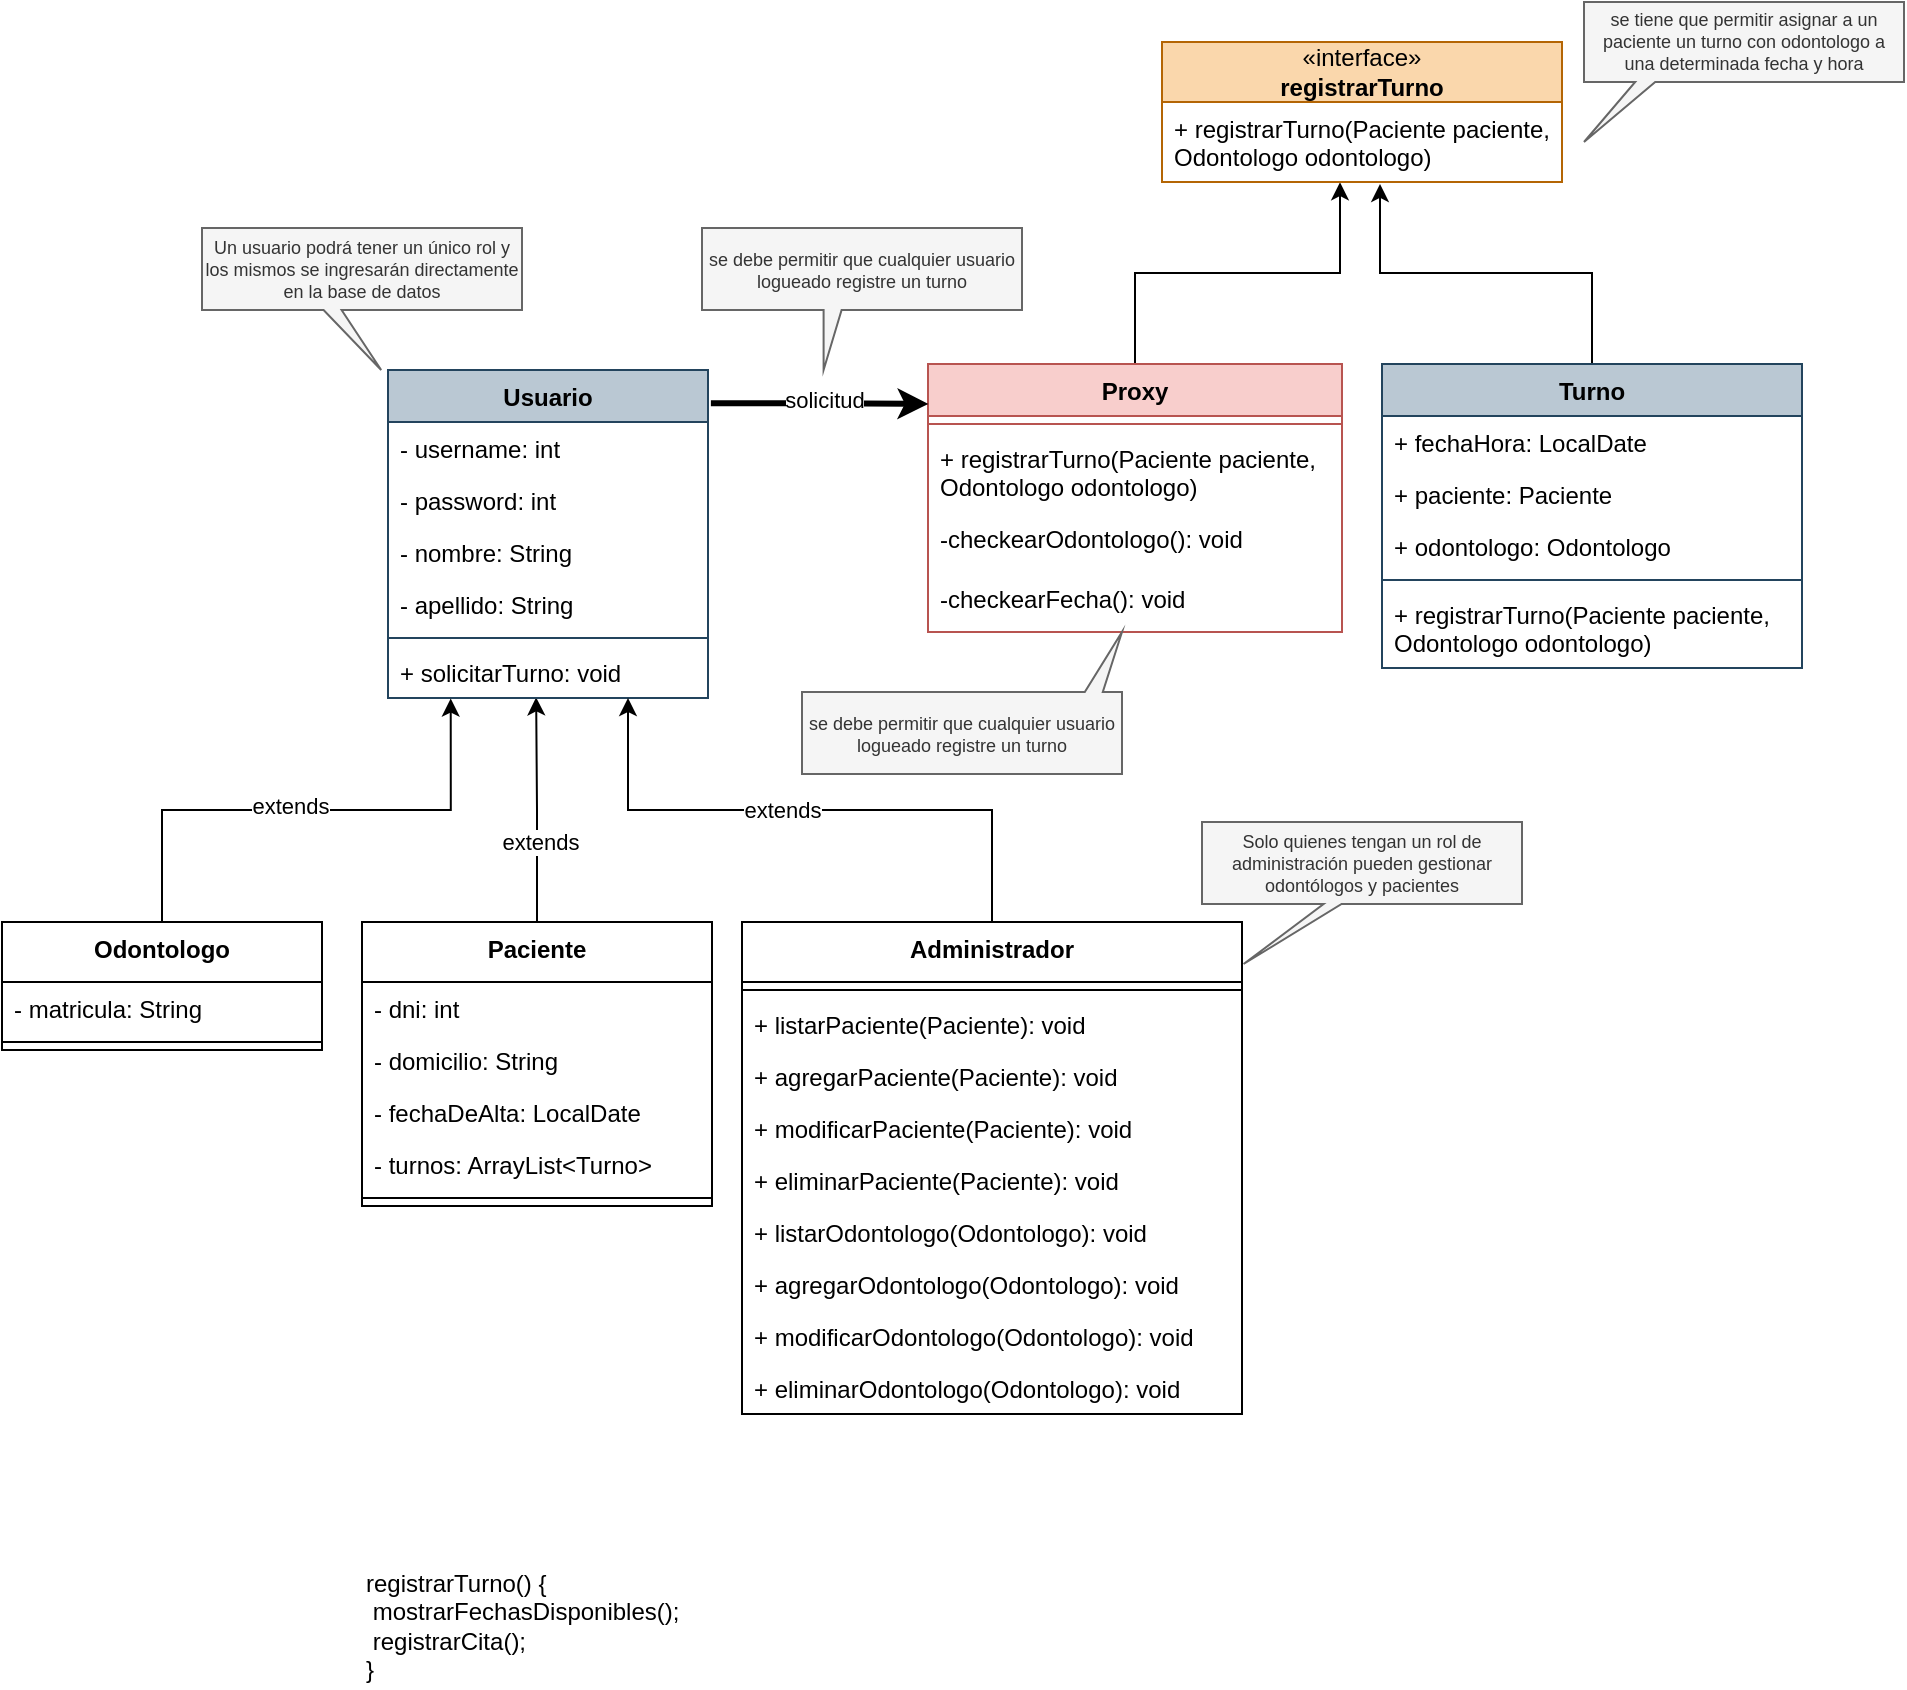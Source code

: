 <mxfile version="21.2.8" type="device">
  <diagram name="Página-1" id="bDcTYF9Y5ZELjaCLBgVf">
    <mxGraphModel dx="751" dy="520" grid="1" gridSize="10" guides="1" tooltips="1" connect="1" arrows="1" fold="1" page="1" pageScale="1" pageWidth="827" pageHeight="1169" math="0" shadow="0">
      <root>
        <mxCell id="0" />
        <mxCell id="1" parent="0" />
        <mxCell id="hGI423oOinCAs15rvYJL-63" style="edgeStyle=orthogonalEdgeStyle;rounded=0;orthogonalLoop=1;jettySize=auto;html=1;entryX=0.463;entryY=0.988;entryDx=0;entryDy=0;entryPerimeter=0;" edge="1" parent="1" source="LYaz_Usm5RcHEhtAtL6u-6" target="hGI423oOinCAs15rvYJL-50">
          <mxGeometry relative="1" as="geometry" />
        </mxCell>
        <mxCell id="hGI423oOinCAs15rvYJL-103" value="extends" style="edgeLabel;html=1;align=center;verticalAlign=middle;resizable=0;points=[];" vertex="1" connectable="0" parent="hGI423oOinCAs15rvYJL-63">
          <mxGeometry x="-0.29" y="-1" relative="1" as="geometry">
            <mxPoint as="offset" />
          </mxGeometry>
        </mxCell>
        <mxCell id="LYaz_Usm5RcHEhtAtL6u-6" value="&lt;b style=&quot;border-color: var(--border-color);&quot;&gt;Paciente&lt;/b&gt;" style="swimlane;fontStyle=1;align=center;verticalAlign=top;childLayout=stackLayout;horizontal=1;startSize=30;horizontalStack=0;resizeParent=1;resizeParentMax=0;resizeLast=0;collapsible=1;marginBottom=0;whiteSpace=wrap;html=1;" parent="1" vertex="1">
          <mxGeometry x="550" y="470" width="175" height="142" as="geometry" />
        </mxCell>
        <mxCell id="LYaz_Usm5RcHEhtAtL6u-75" value="- dni: int" style="text;strokeColor=none;fillColor=none;align=left;verticalAlign=top;spacingLeft=4;spacingRight=4;overflow=hidden;rotatable=0;points=[[0,0.5],[1,0.5]];portConstraint=eastwest;whiteSpace=wrap;html=1;" parent="LYaz_Usm5RcHEhtAtL6u-6" vertex="1">
          <mxGeometry y="30" width="175" height="26" as="geometry" />
        </mxCell>
        <mxCell id="LYaz_Usm5RcHEhtAtL6u-74" value="- domicilio: String" style="text;strokeColor=none;fillColor=none;align=left;verticalAlign=top;spacingLeft=4;spacingRight=4;overflow=hidden;rotatable=0;points=[[0,0.5],[1,0.5]];portConstraint=eastwest;whiteSpace=wrap;html=1;" parent="LYaz_Usm5RcHEhtAtL6u-6" vertex="1">
          <mxGeometry y="56" width="175" height="26" as="geometry" />
        </mxCell>
        <mxCell id="LYaz_Usm5RcHEhtAtL6u-76" value="- fechaDeAlta: LocalDate" style="text;strokeColor=none;fillColor=none;align=left;verticalAlign=top;spacingLeft=4;spacingRight=4;overflow=hidden;rotatable=0;points=[[0,0.5],[1,0.5]];portConstraint=eastwest;whiteSpace=wrap;html=1;" parent="LYaz_Usm5RcHEhtAtL6u-6" vertex="1">
          <mxGeometry y="82" width="175" height="26" as="geometry" />
        </mxCell>
        <mxCell id="LYaz_Usm5RcHEhtAtL6u-72" value="- turnos: ArrayList&amp;lt;Turno&amp;gt;" style="text;strokeColor=none;fillColor=none;align=left;verticalAlign=top;spacingLeft=4;spacingRight=4;overflow=hidden;rotatable=0;points=[[0,0.5],[1,0.5]];portConstraint=eastwest;whiteSpace=wrap;html=1;" parent="LYaz_Usm5RcHEhtAtL6u-6" vertex="1">
          <mxGeometry y="108" width="175" height="26" as="geometry" />
        </mxCell>
        <mxCell id="LYaz_Usm5RcHEhtAtL6u-8" value="" style="line;strokeWidth=1;fillColor=none;align=left;verticalAlign=middle;spacingTop=-1;spacingLeft=3;spacingRight=3;rotatable=0;labelPosition=right;points=[];portConstraint=eastwest;strokeColor=inherit;" parent="LYaz_Usm5RcHEhtAtL6u-6" vertex="1">
          <mxGeometry y="134" width="175" height="8" as="geometry" />
        </mxCell>
        <mxCell id="LYaz_Usm5RcHEhtAtL6u-14" value="Usuario" style="swimlane;fontStyle=1;align=center;verticalAlign=top;childLayout=stackLayout;horizontal=1;startSize=26;horizontalStack=0;resizeParent=1;resizeParentMax=0;resizeLast=0;collapsible=1;marginBottom=0;whiteSpace=wrap;html=1;fillColor=#bac8d3;strokeColor=#23445d;" parent="1" vertex="1">
          <mxGeometry x="563" y="194" width="160" height="164" as="geometry" />
        </mxCell>
        <mxCell id="LYaz_Usm5RcHEhtAtL6u-15" value="- username: int" style="text;strokeColor=none;fillColor=none;align=left;verticalAlign=top;spacingLeft=4;spacingRight=4;overflow=hidden;rotatable=0;points=[[0,0.5],[1,0.5]];portConstraint=eastwest;whiteSpace=wrap;html=1;" parent="LYaz_Usm5RcHEhtAtL6u-14" vertex="1">
          <mxGeometry y="26" width="160" height="26" as="geometry" />
        </mxCell>
        <mxCell id="LYaz_Usm5RcHEhtAtL6u-36" value="- password: int" style="text;strokeColor=none;fillColor=none;align=left;verticalAlign=top;spacingLeft=4;spacingRight=4;overflow=hidden;rotatable=0;points=[[0,0.5],[1,0.5]];portConstraint=eastwest;whiteSpace=wrap;html=1;" parent="LYaz_Usm5RcHEhtAtL6u-14" vertex="1">
          <mxGeometry y="52" width="160" height="26" as="geometry" />
        </mxCell>
        <mxCell id="LYaz_Usm5RcHEhtAtL6u-34" value="- nombre: String" style="text;strokeColor=none;fillColor=none;align=left;verticalAlign=top;spacingLeft=4;spacingRight=4;overflow=hidden;rotatable=0;points=[[0,0.5],[1,0.5]];portConstraint=eastwest;whiteSpace=wrap;html=1;" parent="LYaz_Usm5RcHEhtAtL6u-14" vertex="1">
          <mxGeometry y="78" width="160" height="26" as="geometry" />
        </mxCell>
        <mxCell id="LYaz_Usm5RcHEhtAtL6u-35" value="- apellido: String" style="text;strokeColor=none;fillColor=none;align=left;verticalAlign=top;spacingLeft=4;spacingRight=4;overflow=hidden;rotatable=0;points=[[0,0.5],[1,0.5]];portConstraint=eastwest;whiteSpace=wrap;html=1;" parent="LYaz_Usm5RcHEhtAtL6u-14" vertex="1">
          <mxGeometry y="104" width="160" height="26" as="geometry" />
        </mxCell>
        <mxCell id="LYaz_Usm5RcHEhtAtL6u-16" value="" style="line;strokeWidth=1;fillColor=none;align=left;verticalAlign=middle;spacingTop=-1;spacingLeft=3;spacingRight=3;rotatable=0;labelPosition=right;points=[];portConstraint=eastwest;strokeColor=inherit;" parent="LYaz_Usm5RcHEhtAtL6u-14" vertex="1">
          <mxGeometry y="130" width="160" height="8" as="geometry" />
        </mxCell>
        <mxCell id="hGI423oOinCAs15rvYJL-50" value="+ solicitarTurno: void" style="text;strokeColor=none;fillColor=none;align=left;verticalAlign=top;spacingLeft=4;spacingRight=4;overflow=hidden;rotatable=0;points=[[0,0.5],[1,0.5]];portConstraint=eastwest;whiteSpace=wrap;html=1;" vertex="1" parent="LYaz_Usm5RcHEhtAtL6u-14">
          <mxGeometry y="138" width="160" height="26" as="geometry" />
        </mxCell>
        <mxCell id="hGI423oOinCAs15rvYJL-64" style="edgeStyle=orthogonalEdgeStyle;rounded=0;orthogonalLoop=1;jettySize=auto;html=1;entryX=0.75;entryY=1;entryDx=0;entryDy=0;exitX=0.5;exitY=0;exitDx=0;exitDy=0;" edge="1" parent="1" source="LYaz_Usm5RcHEhtAtL6u-42" target="LYaz_Usm5RcHEhtAtL6u-14">
          <mxGeometry relative="1" as="geometry" />
        </mxCell>
        <mxCell id="hGI423oOinCAs15rvYJL-102" value="extends" style="edgeLabel;html=1;align=center;verticalAlign=middle;resizable=0;points=[];" vertex="1" connectable="0" parent="hGI423oOinCAs15rvYJL-64">
          <mxGeometry x="0.105" relative="1" as="geometry">
            <mxPoint x="1" as="offset" />
          </mxGeometry>
        </mxCell>
        <mxCell id="LYaz_Usm5RcHEhtAtL6u-42" value="&lt;b style=&quot;border-color: var(--border-color);&quot;&gt;Administrador&lt;/b&gt;" style="swimlane;fontStyle=1;align=center;verticalAlign=top;childLayout=stackLayout;horizontal=1;startSize=30;horizontalStack=0;resizeParent=1;resizeParentMax=0;resizeLast=0;collapsible=1;marginBottom=0;whiteSpace=wrap;html=1;" parent="1" vertex="1">
          <mxGeometry x="740" y="470" width="250" height="246" as="geometry" />
        </mxCell>
        <mxCell id="LYaz_Usm5RcHEhtAtL6u-44" value="" style="line;strokeWidth=1;fillColor=none;align=left;verticalAlign=middle;spacingTop=-1;spacingLeft=3;spacingRight=3;rotatable=0;labelPosition=right;points=[];portConstraint=eastwest;strokeColor=inherit;" parent="LYaz_Usm5RcHEhtAtL6u-42" vertex="1">
          <mxGeometry y="30" width="250" height="8" as="geometry" />
        </mxCell>
        <mxCell id="LYaz_Usm5RcHEhtAtL6u-45" value="+ listarPaciente(Paciente): void" style="text;strokeColor=none;fillColor=none;align=left;verticalAlign=top;spacingLeft=4;spacingRight=4;overflow=hidden;rotatable=0;points=[[0,0.5],[1,0.5]];portConstraint=eastwest;whiteSpace=wrap;html=1;" parent="LYaz_Usm5RcHEhtAtL6u-42" vertex="1">
          <mxGeometry y="38" width="250" height="26" as="geometry" />
        </mxCell>
        <mxCell id="LYaz_Usm5RcHEhtAtL6u-69" value="+ agregarPaciente(Paciente): void" style="text;strokeColor=none;fillColor=none;align=left;verticalAlign=top;spacingLeft=4;spacingRight=4;overflow=hidden;rotatable=0;points=[[0,0.5],[1,0.5]];portConstraint=eastwest;whiteSpace=wrap;html=1;" parent="LYaz_Usm5RcHEhtAtL6u-42" vertex="1">
          <mxGeometry y="64" width="250" height="26" as="geometry" />
        </mxCell>
        <mxCell id="LYaz_Usm5RcHEhtAtL6u-70" value="+ modificarPaciente(Paciente): void" style="text;strokeColor=none;fillColor=none;align=left;verticalAlign=top;spacingLeft=4;spacingRight=4;overflow=hidden;rotatable=0;points=[[0,0.5],[1,0.5]];portConstraint=eastwest;whiteSpace=wrap;html=1;" parent="LYaz_Usm5RcHEhtAtL6u-42" vertex="1">
          <mxGeometry y="90" width="250" height="26" as="geometry" />
        </mxCell>
        <mxCell id="LYaz_Usm5RcHEhtAtL6u-71" value="+ eliminarPaciente(Paciente): void" style="text;strokeColor=none;fillColor=none;align=left;verticalAlign=top;spacingLeft=4;spacingRight=4;overflow=hidden;rotatable=0;points=[[0,0.5],[1,0.5]];portConstraint=eastwest;whiteSpace=wrap;html=1;" parent="LYaz_Usm5RcHEhtAtL6u-42" vertex="1">
          <mxGeometry y="116" width="250" height="26" as="geometry" />
        </mxCell>
        <mxCell id="LYaz_Usm5RcHEhtAtL6u-46" value="+ listarOdontologo(Odontologo): void" style="text;strokeColor=none;fillColor=none;align=left;verticalAlign=top;spacingLeft=4;spacingRight=4;overflow=hidden;rotatable=0;points=[[0,0.5],[1,0.5]];portConstraint=eastwest;whiteSpace=wrap;html=1;" parent="LYaz_Usm5RcHEhtAtL6u-42" vertex="1">
          <mxGeometry y="142" width="250" height="26" as="geometry" />
        </mxCell>
        <mxCell id="LYaz_Usm5RcHEhtAtL6u-66" value="+ agregarOdontologo(Odontologo): void" style="text;strokeColor=none;fillColor=none;align=left;verticalAlign=top;spacingLeft=4;spacingRight=4;overflow=hidden;rotatable=0;points=[[0,0.5],[1,0.5]];portConstraint=eastwest;whiteSpace=wrap;html=1;" parent="LYaz_Usm5RcHEhtAtL6u-42" vertex="1">
          <mxGeometry y="168" width="250" height="26" as="geometry" />
        </mxCell>
        <mxCell id="LYaz_Usm5RcHEhtAtL6u-67" value="+ modificarOdontologo(Odontologo): void" style="text;strokeColor=none;fillColor=none;align=left;verticalAlign=top;spacingLeft=4;spacingRight=4;overflow=hidden;rotatable=0;points=[[0,0.5],[1,0.5]];portConstraint=eastwest;whiteSpace=wrap;html=1;" parent="LYaz_Usm5RcHEhtAtL6u-42" vertex="1">
          <mxGeometry y="194" width="250" height="26" as="geometry" />
        </mxCell>
        <mxCell id="LYaz_Usm5RcHEhtAtL6u-68" value="+ eliminarOdontologo(Odontologo): void" style="text;strokeColor=none;fillColor=none;align=left;verticalAlign=top;spacingLeft=4;spacingRight=4;overflow=hidden;rotatable=0;points=[[0,0.5],[1,0.5]];portConstraint=eastwest;whiteSpace=wrap;html=1;" parent="LYaz_Usm5RcHEhtAtL6u-42" vertex="1">
          <mxGeometry y="220" width="250" height="26" as="geometry" />
        </mxCell>
        <mxCell id="LYaz_Usm5RcHEhtAtL6u-81" value="registrarTurno() {&lt;br&gt;&lt;span style=&quot;white-space: pre;&quot;&gt; &lt;/span&gt;mostrarFechasDisponibles();&lt;br&gt;&lt;span style=&quot;white-space: pre;&quot;&gt; &lt;/span&gt;registrarCita();&lt;br&gt;}" style="text;html=1;strokeColor=none;fillColor=none;align=left;verticalAlign=middle;whiteSpace=wrap;rounded=0;" parent="1" vertex="1">
          <mxGeometry x="550" y="790" width="200" height="63" as="geometry" />
        </mxCell>
        <mxCell id="hGI423oOinCAs15rvYJL-54" style="edgeStyle=orthogonalEdgeStyle;rounded=0;orthogonalLoop=1;jettySize=auto;html=1;entryX=0.196;entryY=1.011;entryDx=0;entryDy=0;entryPerimeter=0;" edge="1" parent="1" source="hGI423oOinCAs15rvYJL-36" target="hGI423oOinCAs15rvYJL-50">
          <mxGeometry relative="1" as="geometry" />
        </mxCell>
        <mxCell id="hGI423oOinCAs15rvYJL-104" value="extends" style="edgeLabel;html=1;align=center;verticalAlign=middle;resizable=0;points=[];" vertex="1" connectable="0" parent="hGI423oOinCAs15rvYJL-54">
          <mxGeometry x="-0.061" y="2" relative="1" as="geometry">
            <mxPoint as="offset" />
          </mxGeometry>
        </mxCell>
        <mxCell id="hGI423oOinCAs15rvYJL-36" value="&lt;b style=&quot;border-color: var(--border-color);&quot;&gt;Odontologo&lt;/b&gt;" style="swimlane;fontStyle=1;align=center;verticalAlign=top;childLayout=stackLayout;horizontal=1;startSize=30;horizontalStack=0;resizeParent=1;resizeParentMax=0;resizeLast=0;collapsible=1;marginBottom=0;whiteSpace=wrap;html=1;" vertex="1" parent="1">
          <mxGeometry x="370" y="470" width="160" height="64" as="geometry" />
        </mxCell>
        <mxCell id="hGI423oOinCAs15rvYJL-40" value="- matricula: String" style="text;strokeColor=none;fillColor=none;align=left;verticalAlign=top;spacingLeft=4;spacingRight=4;overflow=hidden;rotatable=0;points=[[0,0.5],[1,0.5]];portConstraint=eastwest;whiteSpace=wrap;html=1;" vertex="1" parent="hGI423oOinCAs15rvYJL-36">
          <mxGeometry y="30" width="160" height="26" as="geometry" />
        </mxCell>
        <mxCell id="hGI423oOinCAs15rvYJL-38" value="" style="line;strokeWidth=1;fillColor=none;align=left;verticalAlign=middle;spacingTop=-1;spacingLeft=3;spacingRight=3;rotatable=0;labelPosition=right;points=[];portConstraint=eastwest;strokeColor=inherit;" vertex="1" parent="hGI423oOinCAs15rvYJL-36">
          <mxGeometry y="56" width="160" height="8" as="geometry" />
        </mxCell>
        <mxCell id="hGI423oOinCAs15rvYJL-92" style="edgeStyle=orthogonalEdgeStyle;rounded=0;orthogonalLoop=1;jettySize=auto;html=1;entryX=0.445;entryY=1.002;entryDx=0;entryDy=0;entryPerimeter=0;" edge="1" parent="1" source="hGI423oOinCAs15rvYJL-66" target="hGI423oOinCAs15rvYJL-91">
          <mxGeometry relative="1" as="geometry" />
        </mxCell>
        <mxCell id="hGI423oOinCAs15rvYJL-66" value="Proxy" style="swimlane;fontStyle=1;align=center;verticalAlign=top;childLayout=stackLayout;horizontal=1;startSize=26;horizontalStack=0;resizeParent=1;resizeParentMax=0;resizeLast=0;collapsible=1;marginBottom=0;whiteSpace=wrap;html=1;fillColor=#f8cecc;strokeColor=#b85450;" vertex="1" parent="1">
          <mxGeometry x="833" y="191" width="207" height="134" as="geometry" />
        </mxCell>
        <mxCell id="hGI423oOinCAs15rvYJL-68" value="" style="line;strokeWidth=1;fillColor=none;align=left;verticalAlign=middle;spacingTop=-1;spacingLeft=3;spacingRight=3;rotatable=0;labelPosition=right;points=[];portConstraint=eastwest;strokeColor=inherit;" vertex="1" parent="hGI423oOinCAs15rvYJL-66">
          <mxGeometry y="26" width="207" height="8" as="geometry" />
        </mxCell>
        <mxCell id="hGI423oOinCAs15rvYJL-69" value="+ registrarTurno(Paciente paciente, Odontologo odontologo)&lt;br&gt;" style="text;align=left;verticalAlign=top;spacingLeft=4;spacingRight=4;overflow=hidden;rotatable=0;points=[[0,0.5],[1,0.5]];portConstraint=eastwest;whiteSpace=wrap;html=1;" vertex="1" parent="hGI423oOinCAs15rvYJL-66">
          <mxGeometry y="34" width="207" height="40" as="geometry" />
        </mxCell>
        <mxCell id="hGI423oOinCAs15rvYJL-71" value="-checkearOdontologo(): void" style="text;strokeColor=none;fillColor=none;align=left;verticalAlign=top;spacingLeft=4;spacingRight=4;overflow=hidden;rotatable=0;points=[[0,0.5],[1,0.5]];portConstraint=eastwest;whiteSpace=wrap;html=1;" vertex="1" parent="hGI423oOinCAs15rvYJL-66">
          <mxGeometry y="74" width="207" height="30" as="geometry" />
        </mxCell>
        <mxCell id="hGI423oOinCAs15rvYJL-72" value="-checkearFecha(): void" style="text;strokeColor=none;fillColor=none;align=left;verticalAlign=top;spacingLeft=4;spacingRight=4;overflow=hidden;rotatable=0;points=[[0,0.5],[1,0.5]];portConstraint=eastwest;whiteSpace=wrap;html=1;" vertex="1" parent="hGI423oOinCAs15rvYJL-66">
          <mxGeometry y="104" width="207" height="30" as="geometry" />
        </mxCell>
        <mxCell id="hGI423oOinCAs15rvYJL-70" style="edgeStyle=orthogonalEdgeStyle;rounded=0;orthogonalLoop=1;jettySize=auto;html=1;entryX=0.001;entryY=0.149;entryDx=0;entryDy=0;entryPerimeter=0;strokeWidth=3;exitX=1.009;exitY=0.101;exitDx=0;exitDy=0;exitPerimeter=0;" edge="1" parent="1" source="LYaz_Usm5RcHEhtAtL6u-14" target="hGI423oOinCAs15rvYJL-66">
          <mxGeometry relative="1" as="geometry" />
        </mxCell>
        <mxCell id="hGI423oOinCAs15rvYJL-101" value="solicitud" style="edgeLabel;html=1;align=center;verticalAlign=middle;resizable=0;points=[];" vertex="1" connectable="0" parent="hGI423oOinCAs15rvYJL-70">
          <mxGeometry x="0.166" y="1" relative="1" as="geometry">
            <mxPoint x="-7" y="-1" as="offset" />
          </mxGeometry>
        </mxCell>
        <mxCell id="hGI423oOinCAs15rvYJL-93" style="edgeStyle=orthogonalEdgeStyle;rounded=0;orthogonalLoop=1;jettySize=auto;html=1;entryX=0.545;entryY=1.024;entryDx=0;entryDy=0;entryPerimeter=0;" edge="1" parent="1" source="hGI423oOinCAs15rvYJL-79" target="hGI423oOinCAs15rvYJL-91">
          <mxGeometry relative="1" as="geometry" />
        </mxCell>
        <mxCell id="hGI423oOinCAs15rvYJL-79" value="Turno" style="swimlane;fontStyle=1;align=center;verticalAlign=top;childLayout=stackLayout;horizontal=1;startSize=26;horizontalStack=0;resizeParent=1;resizeParentMax=0;resizeLast=0;collapsible=1;marginBottom=0;whiteSpace=wrap;html=1;fillColor=#bac8d3;strokeColor=#23445d;" vertex="1" parent="1">
          <mxGeometry x="1060" y="191" width="210" height="152" as="geometry" />
        </mxCell>
        <mxCell id="hGI423oOinCAs15rvYJL-94" value="+ fechaHora: LocalDate" style="text;strokeColor=none;fillColor=none;align=left;verticalAlign=top;spacingLeft=4;spacingRight=4;overflow=hidden;rotatable=0;points=[[0,0.5],[1,0.5]];portConstraint=eastwest;whiteSpace=wrap;html=1;" vertex="1" parent="hGI423oOinCAs15rvYJL-79">
          <mxGeometry y="26" width="210" height="26" as="geometry" />
        </mxCell>
        <mxCell id="hGI423oOinCAs15rvYJL-96" value="+ paciente: Paciente" style="text;strokeColor=none;fillColor=none;align=left;verticalAlign=top;spacingLeft=4;spacingRight=4;overflow=hidden;rotatable=0;points=[[0,0.5],[1,0.5]];portConstraint=eastwest;whiteSpace=wrap;html=1;" vertex="1" parent="hGI423oOinCAs15rvYJL-79">
          <mxGeometry y="52" width="210" height="26" as="geometry" />
        </mxCell>
        <mxCell id="hGI423oOinCAs15rvYJL-95" value="+ odontologo: Odontologo" style="text;strokeColor=none;fillColor=none;align=left;verticalAlign=top;spacingLeft=4;spacingRight=4;overflow=hidden;rotatable=0;points=[[0,0.5],[1,0.5]];portConstraint=eastwest;whiteSpace=wrap;html=1;" vertex="1" parent="hGI423oOinCAs15rvYJL-79">
          <mxGeometry y="78" width="210" height="26" as="geometry" />
        </mxCell>
        <mxCell id="hGI423oOinCAs15rvYJL-80" value="" style="line;strokeWidth=1;fillColor=none;align=left;verticalAlign=middle;spacingTop=-1;spacingLeft=3;spacingRight=3;rotatable=0;labelPosition=right;points=[];portConstraint=eastwest;strokeColor=inherit;" vertex="1" parent="hGI423oOinCAs15rvYJL-79">
          <mxGeometry y="104" width="210" height="8" as="geometry" />
        </mxCell>
        <mxCell id="hGI423oOinCAs15rvYJL-81" value="+ registrarTurno(Paciente paciente, Odontologo odontologo)&lt;br&gt;" style="text;strokeColor=none;fillColor=none;align=left;verticalAlign=top;spacingLeft=4;spacingRight=4;overflow=hidden;rotatable=0;points=[[0,0.5],[1,0.5]];portConstraint=eastwest;whiteSpace=wrap;html=1;" vertex="1" parent="hGI423oOinCAs15rvYJL-79">
          <mxGeometry y="112" width="210" height="40" as="geometry" />
        </mxCell>
        <mxCell id="hGI423oOinCAs15rvYJL-87" value="«interface»&lt;br&gt;&lt;b&gt;registrarTurno&lt;/b&gt;" style="swimlane;fontStyle=0;childLayout=stackLayout;horizontal=1;startSize=30;fillColor=#fad7ac;horizontalStack=0;resizeParent=1;resizeParentMax=0;resizeLast=0;collapsible=1;marginBottom=0;whiteSpace=wrap;html=1;strokeColor=#b46504;" vertex="1" parent="1">
          <mxGeometry x="950" y="30" width="200" height="70" as="geometry" />
        </mxCell>
        <mxCell id="hGI423oOinCAs15rvYJL-91" value="+ registrarTurno(Paciente paciente, Odontologo odontologo)&lt;br&gt;" style="text;strokeColor=none;fillColor=none;align=left;verticalAlign=top;spacingLeft=4;spacingRight=4;overflow=hidden;rotatable=0;points=[[0,0.5],[1,0.5]];portConstraint=eastwest;whiteSpace=wrap;html=1;" vertex="1" parent="hGI423oOinCAs15rvYJL-87">
          <mxGeometry y="30" width="200" height="40" as="geometry" />
        </mxCell>
        <mxCell id="hGI423oOinCAs15rvYJL-100" value="se tiene que permitir asignar a un paciente un turno con odontologo a una determinada fecha y hora" style="shape=callout;whiteSpace=wrap;html=1;perimeter=calloutPerimeter;size=30;position=0.16;position2=0;base=10;fontSize=9;fillColor=#f5f5f5;fontColor=#333333;strokeColor=#666666;" vertex="1" parent="1">
          <mxGeometry x="1161" y="10" width="160" height="70" as="geometry" />
        </mxCell>
        <mxCell id="hGI423oOinCAs15rvYJL-105" value="se debe permitir que cualquier usuario logueado registre un turno" style="shape=callout;whiteSpace=wrap;html=1;perimeter=calloutPerimeter;size=30;position=0.38;position2=0.38;base=9;fontSize=9;fillColor=#f5f5f5;fontColor=#333333;strokeColor=#666666;" vertex="1" parent="1">
          <mxGeometry x="720" y="123" width="160" height="71" as="geometry" />
        </mxCell>
        <mxCell id="hGI423oOinCAs15rvYJL-106" value="Solo quienes tengan un rol de administración pueden gestionar odontólogos y pacientes" style="shape=callout;whiteSpace=wrap;html=1;perimeter=calloutPerimeter;size=30;position=0.38;position2=0.13;base=9;fontSize=9;fillColor=#f5f5f5;fontColor=#333333;strokeColor=#666666;" vertex="1" parent="1">
          <mxGeometry x="970" y="420" width="160" height="71" as="geometry" />
        </mxCell>
        <mxCell id="hGI423oOinCAs15rvYJL-107" value="Un usuario podrá tener un único rol y los mismos se ingresarán directamente en la base de datos" style="shape=callout;whiteSpace=wrap;html=1;perimeter=calloutPerimeter;size=30;position=0.38;position2=0.56;base=9;fontSize=9;fillColor=#f5f5f5;fontColor=#333333;strokeColor=#666666;" vertex="1" parent="1">
          <mxGeometry x="470" y="123" width="160" height="71" as="geometry" />
        </mxCell>
        <mxCell id="hGI423oOinCAs15rvYJL-108" value="se debe permitir que cualquier usuario logueado registre un turno" style="shape=callout;whiteSpace=wrap;html=1;perimeter=calloutPerimeter;size=30;position=0.06;position2=0;base=9;fontSize=9;fillColor=#f5f5f5;fontColor=#333333;strokeColor=#666666;direction=west;" vertex="1" parent="1">
          <mxGeometry x="770" y="325" width="160" height="71" as="geometry" />
        </mxCell>
      </root>
    </mxGraphModel>
  </diagram>
</mxfile>
